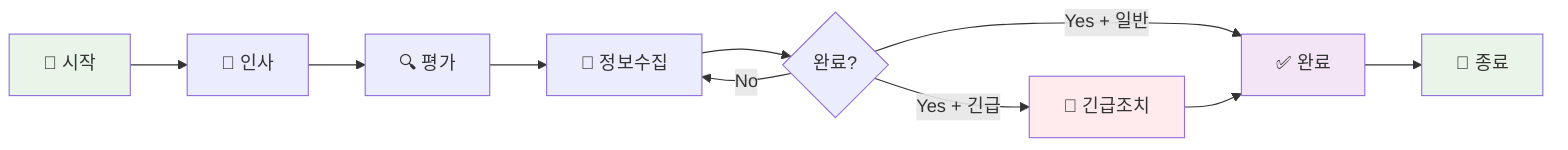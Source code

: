 graph LR
    A[🚀 시작] --> B[👋 인사]
    B --> C[🔍 평가]
    C --> D[📝 정보수집]
    D --> E{완료?}
    E -->|No| D
    E -->|Yes + 긴급| F[🚨 긴급조치]
    E -->|Yes + 일반| G[✅ 완료]
    F --> G
    G --> H[🏁 종료]
    
    style A fill:#e8f5e8
    style H fill:#e8f5e8
    style F fill:#ffebee
    style G fill:#f3e5f5
